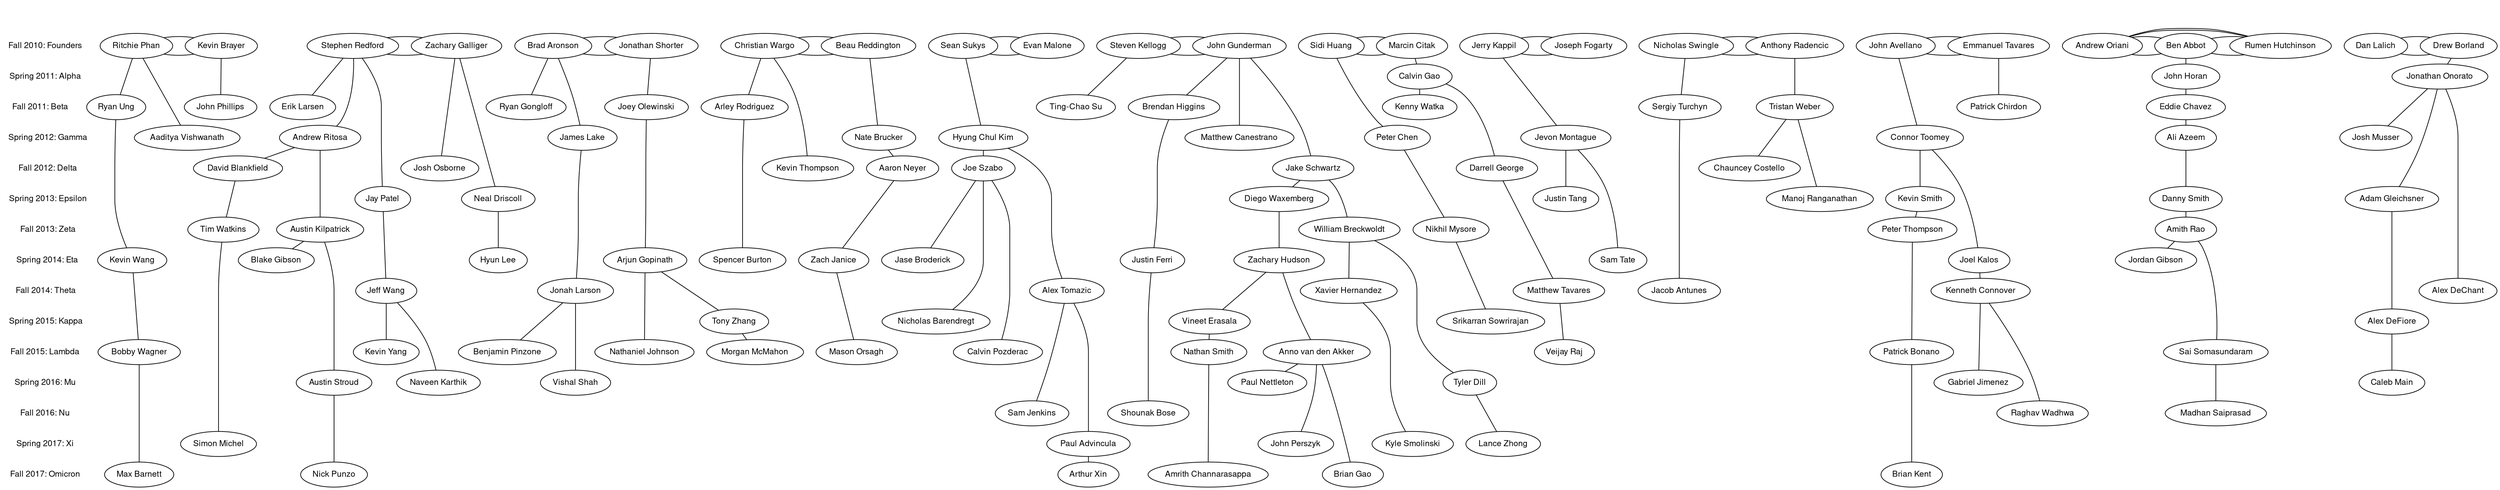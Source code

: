 /******************************************
 * Deta Chi of CWRU Brotherhood tree.     *
 *                                        *
 * Based on the work of the               *
 * Beta Nu of Theta Chi Brotherhood tree. *
 *                                        *
 * This language has a C-like grammar and *
 * commenting system.			                *
 ******************************************/

digraph brotherhood {
	ranksep=0; // minimum separation between ranks
//	concentrate=true; // gives a more flowing edge pattern
	ratio=compress; // optimizes for horizontal space
	size="50,50"; // gives it a square shape
	/* This first block represents a timeline on the left side. */
	{
		// Change font to something appropriate for your system
		node [shape=plaintext, fontname="Nimbus Sans 1", fontsize=12];
		edge [style=invis];
      "" -> "Fall 2010: Founders" -> "Spring 2011: Alpha" -> "Fall 2011: Beta" -> "Spring 2012: Gamma" -> "Fall 2012: Delta" -> "Spring 2013: Epsilon" -> "Fall 2013: Zeta" -> "Spring 2014: Eta" -> "Fall 2014: Theta" -> "Spring 2015: Kappa" -> "Fall 2015: Lambda" -> "Spring 2016: Mu" -> "Fall 2016: Nu" -> "Spring 2017: Xi" -> "Fall 2017: Omicron";
	}

	/* This lists who was in which pledge class so that everyone from each pledge class is in the same rank. */
	node [color=black, shape=ellipse, fontname="Nimbus Sans 1", fontsize=12];
	edge [arrowhead=none, arrowtail=none];

    { rank = same; "Fall 2010: Founders";  "Ritchie Phan"; "Stephen Redford"; "Zachary Galliger"; "Brad Aronson"; "Christian Wargo"; "Sean Sukys"; "Steven Kellogg"; "Kevin Brayer"; "Sidi Huang"; "Jerry Kappil"; "Nicholas Swingle"; "Jonathan Shorter"; "Anthony Radencic"; "John Avellano"; "Andrew Oriani"; "John Gunderman"; "Beau Reddington"; "Dan Lalich"; "Evan Malone"; "Ben Abbot"; "Drew Borland"; "Marcin Citak"; "Joseph Fogarty"; "Emmanuel Tavares"; "Rumen Hutchinson"}
    { rank = same; "Spring 2011: Alpha";   "John Horan"; "Jonathan Onorato"; "Calvin Gao";}
	  { rank = same; "Fall 2011: Beta";      "Joey Olewinski"; "Ryan Ung"; "Eddie Chavez"; "Ting-Chao Su"; "Tristan Weber"; "Erik Larsen"; "Brendan Higgins"; "Patrick Chirdon"; "Arley Rodriguez"; "Sergiy Turchyn"; "John Phillips"; "Kenny Watka"; "Ryan Gongloff"}
	  { rank = same; "Spring 2012: Gamma";   "Matthew Canestrano"; "Andrew Ritosa"; "Connor Toomey"; "Jevon Montague"; "Ali Azeem"; "Peter Chen"; "Josh Musser"; "James Lake"; "Hyung Chul Kim"; "Nate Brucker"; "Aaditya Vishwanath"}
    { rank = same; "Fall 2012: Delta";     "Jake Schwartz"; "Joe Szabo"; "Kevin Thompson"; "Darrell George"; "Aaron Neyer"; "Josh Osborne"; "Chauncey Costello"; "David Blankfield";}
    { rank = same; "Spring 2013: Epsilon"; "Danny Smith"; "Manoj Ranganathan";  "Neal Driscoll"; "Jay Patel"; "Diego Waxemberg"; "Adam Gleichsner"; "Justin Tang"; "Kevin Smith"; }
    { rank = same; "Fall 2013: Zeta";      "William Breckwoldt"; "Nikhil Mysore"; "Austin Kilpatrick"; "Tim Watkins"; "Amith Rao"; "Peter Thompson"; }
    { rank = same; "Spring 2014: Eta";     "Jase Broderick"; "Spencer Burton"; "Justin Ferri"; "Blake Gibson"; "Jordan Gibson"; "Arjun Gopinath"; "Zachary Hudson"; "Joel Kalos"; "Sam Tate"; "Kevin Wang"; "Hyun Lee"; "Zach Janice"; }
    { rank = same; "Fall 2014: Theta";     "Jeff Wang"; "Jonah Larson"; "Alex Tomazic"; "Xavier Hernandez"; "Matthew Tavares"; "Jacob Antunes"; "Kenneth Connover"; "Alex DeChant"; }
    { rank = same; "Spring 2015: Kappa";   "Vineet Erasala"; "Srikarran Sowrirajan"; "Nicholas Barendregt"; "Alex DeFiore";}
    { rank = same; "Fall 2015: Lambda";    "Patrick Bonano"; "Nathan Smith"; "Veijay Raj"; "Bobby Wagner"; "Anno van den Akker"; "Mason Orsagh"; "Sai Somasundaram"; "Nathaniel Johnson"; "Calvin Pozderac"; "Benjamin Pinzone"; "Kevin Yang"; "Morgan McMahon";}
    { rank = same; "Spring 2016: Mu";      "Tyler Dill"; "Gabriel Jimenez"; "Naveen Karthik"; "Caleb Main"; "Paul Nettleton"; "Vishal Shah"; "Austin Stroud";}
    { rank = same; "Fall 2016: Nu";        "Shounak Bose"; "Sam Jenkins"; "Madhan Saiprasad"; "Raghav Wadhwa";}
    { rank = same; "Spring 2017: Xi";      "Lance Zhong"; "Paul Advincula"; "Kyle Smolinski"; "John Perszyk"; "Simon Michel";}
    { rank = same; "Fall 2017: Omicron";   "Brian Gao"; "Arthur Xin"; "Max Barnett"; "Amrith Channarasappa"; "Brian Kent"; "Nick Punzo";}


	/* Big brother -> Little brother */
        /* Co-bros have connections in both directions */
        /* Fall 2010: Founders */
        "Ritchie Phan" -> "Kevin Brayer";
        "Kevin Brayer" -> "Ritchie Phan";
        "Stephen Redford" -> "Zachary Galliger";
        "Zachary Galliger" -> "Stephen Redford";
        "Brad Aronson" -> "Jonathan Shorter";
        "Jonathan Shorter" -> "Brad Aronson";
        "Christian Wargo" -> "Beau Reddington";
        "Beau Reddington" -> "Christian Wargo";
        "Sean Sukys" -> "Evan Malone";
        "Evan Malone" -> "Sean Sukys";
        "Steven Kellogg" -> "John Gunderman";
        "John Gunderman" -> "Steven Kellogg";
        "Marcin Citak" -> "Sidi Huang";
        "Sidi Huang" -> "Marcin Citak";
        "Jerry Kappil" -> "Joseph Fogarty";
        "Joseph Fogarty" -> "Jerry Kappil";
        "Nicholas Swingle" -> "Anthony Radencic";
        "Anthony Radencic" -> "Nicholas Swingle";
        "John Avellano" -> "Emmanuel Tavares";
        "Emmanuel Tavares" -> "John Avellano";
        "Andrew Oriani" -> "Ben Abbot";
        "Ben Abbot" -> "Andrew Oriani";
        "Rumen Hutchinson" -> "Ben Abbot";
        "Ben Abbot" -> "Rumen Hutchinson";
        "Rumen Hutchinson" -> "Andrew Oriani";
        "Andrew Oriani" -> "Rumen Hutchinson";
        "Dan Lalich" -> "Drew Borland";
        "Drew Borland" -> "Dan Lalich";

        /* Spring 2011: Alpha */
        "Marcin Citak" -> "Calvin Gao";
        "Ben Abbot" -> "John Horan";
        "Drew Borland" ->"Jonathan Onorato";

        /* Fall 2011: Beta */
        "Ritchie Phan" -> "Ryan Ung";
        "Kevin Brayer" -> "John Phillips";
        "Stephen Redford" -> "Erik Larsen";
        "Brad Aronson" -> "Ryan Gongloff";
        "Jonathan Shorter" -> "Joey Olewinski";
        "Christian Wargo" -> "Arley Rodriguez";
        "Steven Kellogg" -> "Ting-Chao Su";
        "John Gunderman" -> "Brendan Higgins";
        "Calvin Gao" -> "Kenny Watka";
        "Nicholas Swingle" -> "Sergiy Turchyn";
        "Anthony Radencic"-> "Tristan Weber";
        "Emmanuel Tavares" -> "Patrick Chirdon";
        "John Horan" -> "Eddie Chavez";

        /* Spring 2012: Gamma */
        "Ritchie Phan" -> "Aaditya Vishwanath";
        "Stephen Redford" -> "Andrew Ritosa";
        "Brad Aronson" -> "James Lake";
        "Beau Reddington" -> "Nate Brucker";
        "Sean Sukys" -> "Hyung Chul Kim";
        "John Gunderman" -> "Matthew Canestrano";
        "Sidi Huang" -> "Peter Chen";
        "Jerry Kappil" -> "Jevon Montague";
        "John Avellano" -> "Connor Toomey";
        "Eddie Chavez" -> "Ali Azeem";
        "Jonathan Onorato" -> "Josh Musser";

        /* Fall 2012: Delta */
        "Andrew Ritosa" -> "David Blankfield";
        "Zachary Galliger" -> "Josh Osborne";
        "Christian Wargo" -> "Kevin Thompson";
        "Nate Brucker" -> "Aaron Neyer";
        "Hyung Chul Kim" -> "Joe Szabo";
        "John Gunderman" -> "Jake Schwartz";
        "Calvin Gao" -> "Darrell George";
        "Tristan Weber" -> "Chauncey Costello";

        /* Spring 2013: Epsilon */
        "Stephen Redford" -> "Jay Patel";
        "Zachary Galliger" -> "Neal Driscoll";
        "Jake Schwartz" -> "Diego Waxemberg";
        "Jevon Montague" -> "Justin Tang";
        "Tristan Weber" -> "Manoj Ranganathan";
        "Connor Toomey" -> "Kevin Smith";
        "Ali Azeem" -> "Danny Smith";
        "Jonathan Onorato" -> "Adam Gleichsner";

        /* Fall 2013: Zeta */
        "David Blankfield" -> "Tim Watkins";
        "Andrew Ritosa" -> "Austin Kilpatrick";
        "Jake Schwartz" -> "William Breckwoldt";
        "Peter Chen" -> "Nikhil Mysore";
        "Kevin Smith" -> "Peter Thompson";
        "Danny Smith" -> "Amith Rao";

        /* Spring 2014: Eta */
        "Ryan Ung" -> "Kevin Wang";
        "Austin Kilpatrick" -> "Blake Gibson";
        "Neal Driscoll" -> "Hyun Lee";
        "Joey Olewinski" -> "Arjun Gopinath";
        "Arley Rodriguez" -> "Spencer Burton";
        "Aaron Neyer" -> "Zach Janice";
        "Joe Szabo" -> "Jase Broderick";
        "Brendan Higgins" -> "Justin Ferri";
        "Diego Waxemberg" -> "Zachary Hudson";
        "Jevon Montague" -> "Sam Tate";
        "Connor Toomey" -> "Joel Kalos";
        "Amith Rao" -> "Jordan Gibson";

        /* Fall 2014: Theta */
        "Jay Patel" -> "Jeff Wang";
        "James Lake" -> "Jonah Larson";
        "Hyung Chul Kim" -> "Alex Tomazic";
        "William Breckwoldt" -> "Xavier Hernandez";
        "Darrell George" -> "Matthew Tavares";
        "Sergiy Turchyn" -> "Jacob Antunes";
        "Joel Kalos" -> "Kenneth Connover";
        "Jonathan Onorato" -> "Alex DeChant";

        /* Spring 2015: Kappa */
        "Arjun Gopinath" -> "Tony Zhang";
        "Joe Szabo" -> "Nicholas Barendregt";
        "Zachary Hudson" -> "Vineet Erasala";
        "Nikhil Mysore" -> "Srikarran Sowrirajan";
        "Adam Gleichsner" -> "Alex DeFiore";

        /* Fall 2015: Lambda */
        "Kevin Wang" -> "Bobby Wagner";
        "Jeff Wang" -> "Kevin Yang";
        "Jonah Larson" -> "Benjamin Pinzone";
        "Arjun Gopinath" -> "Nathaniel Johnson";
        "Tony Zhang" -> "Morgan McMahon";
        "Zach Janice" -> "Mason Orsagh";
        "Joe Szabo" -> "Calvin Pozderac";
        "Vineet Erasala" -> "Nathan Smith";
        "Zachary Hudson" -> "Anno van den Akker";
        "Matthew Tavares" -> "Veijay Raj";
        "Peter Thompson" -> "Patrick Bonano";
        "Amith Rao" -> "Sai Somasundaram";

        /* Spring 2016: Mu */
        "Austin Kilpatrick" -> "Austin Stroud";
        "Jeff Wang" -> "Naveen Karthik";
        "Jonah Larson" -> "Vishal Shah";
        "Anno van den Akker" -> "Paul Nettleton";
        "William Breckwoldt" -> "Tyler Dill";
        "Kenneth Connover" -> "Gabriel Jimenez";
        "Alex DeFiore" -> "Caleb Main";

        /* Fall 2016: Nu */
        "Alex Tomazic" -> "Sam Jenkins";
        "Justin Ferri" -> "Shounak Bose";
        "Kenneth Connover" -> "Raghav Wadhwa";
        "Sai Somasundaram" -> "Madhan Saiprasad";

        /* Spring 2017: Xi */
        "Tyler Dill" -> "Lance Zhong";
        "Alex Tomazic" -> "Paul Advincula";
        "Xavier Hernandez" -> "Kyle Smolinski";
        "Anno van den Akker" -> "John Perszyk";
        "Tim Watkins" -> "Simon Michel";

        /* Fall 2017: Omicron */
        "Anno van den Akker" -> "Brian Gao";
        "Paul Advincula" -> "Arthur Xin";
        "Bobby Wagner" -> "Max Barnett";
        "Nathan Smith" -> "Amrith Channarasappa";
        "Patrick Bonano" -> "Brian Kent";
        "Austin Stroud" -> "Nick Punzo";
}
